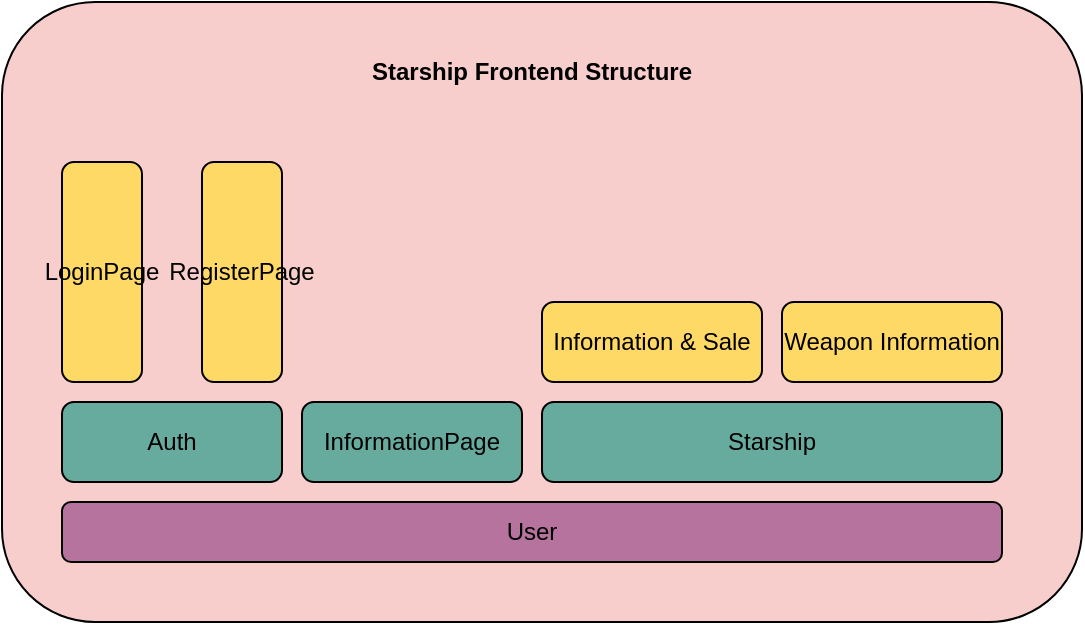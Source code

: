 <mxfile version="22.0.3" type="device">
  <diagram name="Page-1" id="DxuoiOmHE6H7cWBTr0D7">
    <mxGraphModel dx="1007" dy="530" grid="1" gridSize="10" guides="1" tooltips="1" connect="1" arrows="1" fold="1" page="1" pageScale="1" pageWidth="827" pageHeight="1169" math="0" shadow="0">
      <root>
        <mxCell id="0" />
        <mxCell id="1" parent="0" />
        <mxCell id="YgPPnLIBfHWPBYryamOR-14" value="" style="rounded=1;whiteSpace=wrap;html=1;fillColor=#F8CECC;" vertex="1" parent="1">
          <mxGeometry x="170" y="100" width="540" height="310" as="geometry" />
        </mxCell>
        <mxCell id="YgPPnLIBfHWPBYryamOR-1" value="User" style="rounded=1;whiteSpace=wrap;html=1;fillColor=#B5739D;" vertex="1" parent="1">
          <mxGeometry x="200" y="350" width="470" height="30" as="geometry" />
        </mxCell>
        <mxCell id="YgPPnLIBfHWPBYryamOR-3" value="Auth" style="rounded=1;whiteSpace=wrap;html=1;fillColor=#67AB9F;" vertex="1" parent="1">
          <mxGeometry x="200" y="300" width="110" height="40" as="geometry" />
        </mxCell>
        <mxCell id="YgPPnLIBfHWPBYryamOR-6" value="InformationPage" style="rounded=1;whiteSpace=wrap;html=1;fillColor=#67AB9F;" vertex="1" parent="1">
          <mxGeometry x="320" y="300" width="110" height="40" as="geometry" />
        </mxCell>
        <mxCell id="YgPPnLIBfHWPBYryamOR-9" value="Starship" style="rounded=1;whiteSpace=wrap;html=1;fillColor=#67AB9F;" vertex="1" parent="1">
          <mxGeometry x="440" y="300" width="230" height="40" as="geometry" />
        </mxCell>
        <mxCell id="YgPPnLIBfHWPBYryamOR-10" value="Information &amp;amp; Sale" style="rounded=1;whiteSpace=wrap;html=1;fillColor=#FFD966;" vertex="1" parent="1">
          <mxGeometry x="440" y="250" width="110" height="40" as="geometry" />
        </mxCell>
        <mxCell id="YgPPnLIBfHWPBYryamOR-11" value="Weapon Information" style="rounded=1;whiteSpace=wrap;html=1;fillColor=#FFD966;" vertex="1" parent="1">
          <mxGeometry x="560" y="250" width="110" height="40" as="geometry" />
        </mxCell>
        <mxCell id="YgPPnLIBfHWPBYryamOR-12" value="RegisterPage" style="rounded=1;whiteSpace=wrap;html=1;direction=south;fillColor=#FFD966;" vertex="1" parent="1">
          <mxGeometry x="270" y="180" width="40" height="110" as="geometry" />
        </mxCell>
        <mxCell id="YgPPnLIBfHWPBYryamOR-13" value="LoginPage" style="rounded=1;whiteSpace=wrap;html=1;direction=south;fillColor=#FFD966;" vertex="1" parent="1">
          <mxGeometry x="200" y="180" width="40" height="110" as="geometry" />
        </mxCell>
        <mxCell id="YgPPnLIBfHWPBYryamOR-15" value="&lt;b&gt;Starship Frontend Structure&lt;/b&gt;" style="text;html=1;strokeColor=none;fillColor=none;align=center;verticalAlign=middle;whiteSpace=wrap;rounded=0;" vertex="1" parent="1">
          <mxGeometry x="320" y="120" width="230" height="30" as="geometry" />
        </mxCell>
      </root>
    </mxGraphModel>
  </diagram>
</mxfile>
